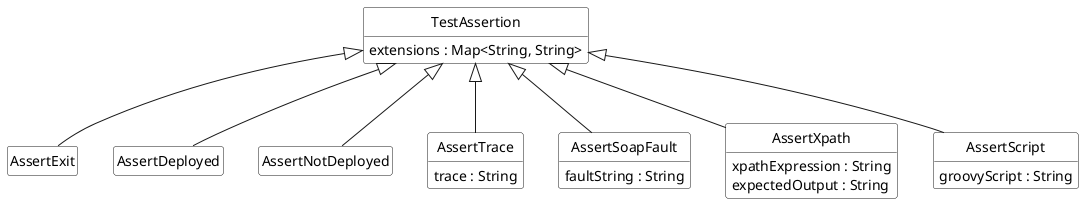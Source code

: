 @startuml


	class TestAssertion {
	extensions : Map<String, String>
	}

	class AssertExit extends TestAssertion
	class AssertDeployed extends TestAssertion
	class AssertNotDeployed extends TestAssertion
	class AssertTrace extends TestAssertion {
	  trace : String
	}
	class AssertSoapFault extends TestAssertion {
	  faultString : String
	}
	class AssertXpath extends TestAssertion {
	  xpathExpression : String
	  expectedOutput : String
	}
	class AssertScript extends TestAssertion {
    	  groovyScript : String
    	}


hide empty members
hide empty methods
hide circle

skinparam monochrome true
skinparam shadowing false
skinparam packageStyle rect
skinparam classBackgroundColor white

@enduml
